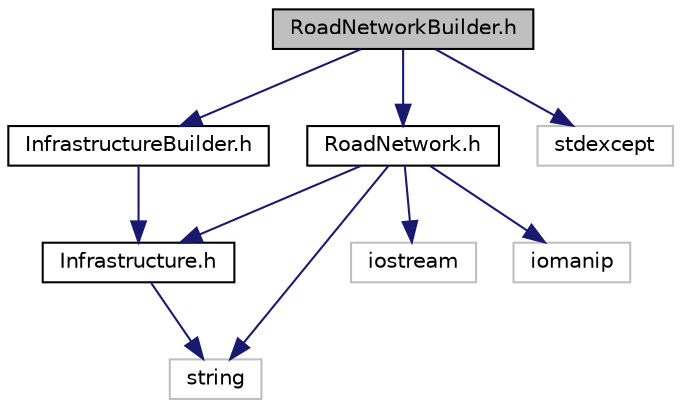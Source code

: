 digraph "RoadNetworkBuilder.h"
{
 // LATEX_PDF_SIZE
  edge [fontname="Helvetica",fontsize="10",labelfontname="Helvetica",labelfontsize="10"];
  node [fontname="Helvetica",fontsize="10",shape=record];
  Node1 [label="RoadNetworkBuilder.h",height=0.2,width=0.4,color="black", fillcolor="grey75", style="filled", fontcolor="black",tooltip="Concrete builder class for constructing road network infrastructure."];
  Node1 -> Node2 [color="midnightblue",fontsize="10",style="solid",fontname="Helvetica"];
  Node2 [label="InfrastructureBuilder.h",height=0.2,width=0.4,color="black", fillcolor="white", style="filled",URL="$InfrastructureBuilder_8h.html",tooltip="Abstract builder class for creating infrastructure objects."];
  Node2 -> Node3 [color="midnightblue",fontsize="10",style="solid",fontname="Helvetica"];
  Node3 [label="Infrastructure.h",height=0.2,width=0.4,color="black", fillcolor="white", style="filled",URL="$Infrastructure_8h.html",tooltip=" "];
  Node3 -> Node4 [color="midnightblue",fontsize="10",style="solid",fontname="Helvetica"];
  Node4 [label="string",height=0.2,width=0.4,color="grey75", fillcolor="white", style="filled",tooltip=" "];
  Node1 -> Node5 [color="midnightblue",fontsize="10",style="solid",fontname="Helvetica"];
  Node5 [label="RoadNetwork.h",height=0.2,width=0.4,color="black", fillcolor="white", style="filled",URL="$RoadNetwork_8h.html",tooltip="Defines the RoadNetwork class for managing road infrastructure."];
  Node5 -> Node4 [color="midnightblue",fontsize="10",style="solid",fontname="Helvetica"];
  Node5 -> Node3 [color="midnightblue",fontsize="10",style="solid",fontname="Helvetica"];
  Node5 -> Node6 [color="midnightblue",fontsize="10",style="solid",fontname="Helvetica"];
  Node6 [label="iostream",height=0.2,width=0.4,color="grey75", fillcolor="white", style="filled",tooltip=" "];
  Node5 -> Node7 [color="midnightblue",fontsize="10",style="solid",fontname="Helvetica"];
  Node7 [label="iomanip",height=0.2,width=0.4,color="grey75", fillcolor="white", style="filled",tooltip=" "];
  Node1 -> Node8 [color="midnightblue",fontsize="10",style="solid",fontname="Helvetica"];
  Node8 [label="stdexcept",height=0.2,width=0.4,color="grey75", fillcolor="white", style="filled",tooltip=" "];
}
